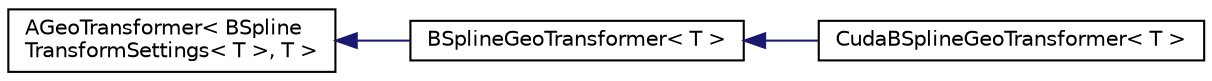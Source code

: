 digraph "Graphical Class Hierarchy"
{
  edge [fontname="Helvetica",fontsize="10",labelfontname="Helvetica",labelfontsize="10"];
  node [fontname="Helvetica",fontsize="10",shape=record];
  rankdir="LR";
  Node0 [label="AGeoTransformer\< BSpline\lTransformSettings\< T \>, T \>",height=0.2,width=0.4,color="black", fillcolor="white", style="filled",URL="$classAGeoTransformer.html"];
  Node0 -> Node1 [dir="back",color="midnightblue",fontsize="10",style="solid",fontname="Helvetica"];
  Node1 [label="BSplineGeoTransformer\< T \>",height=0.2,width=0.4,color="black", fillcolor="white", style="filled",URL="$classBSplineGeoTransformer.html"];
  Node1 -> Node2 [dir="back",color="midnightblue",fontsize="10",style="solid",fontname="Helvetica"];
  Node2 [label="CudaBSplineGeoTransformer\< T \>",height=0.2,width=0.4,color="black", fillcolor="white", style="filled",URL="$classCudaBSplineGeoTransformer.html"];
}
